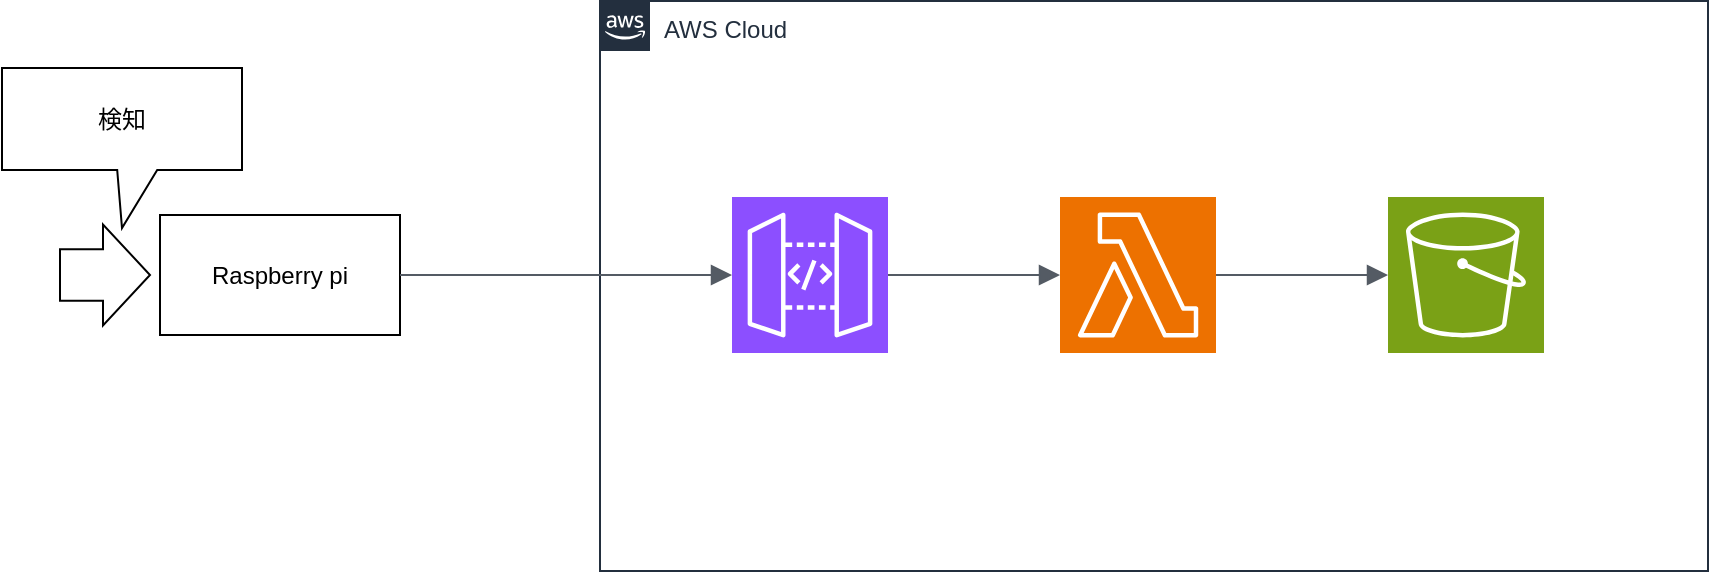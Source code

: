 <mxfile version="24.7.7">
  <diagram name="ページ1" id="2bz06DOQqjxcS4X_Hx0f">
    <mxGraphModel dx="517" dy="2011" grid="0" gridSize="10" guides="1" tooltips="1" connect="1" arrows="1" fold="1" page="0" pageScale="1" pageWidth="827" pageHeight="1169" math="0" shadow="0">
      <root>
        <mxCell id="0" />
        <mxCell id="1" parent="0" />
        <mxCell id="OsVPCbcsclZ9nk15sfq9-4" value="Raspberry pi" style="rounded=0;whiteSpace=wrap;html=1;direction=east;" parent="1" vertex="1">
          <mxGeometry x="404" y="-295.5" width="120" height="60" as="geometry" />
        </mxCell>
        <mxCell id="OsVPCbcsclZ9nk15sfq9-5" value="AWS Cloud" style="points=[[0,0],[0.25,0],[0.5,0],[0.75,0],[1,0],[1,0.25],[1,0.5],[1,0.75],[1,1],[0.75,1],[0.5,1],[0.25,1],[0,1],[0,0.75],[0,0.5],[0,0.25]];outlineConnect=0;gradientColor=none;html=1;whiteSpace=wrap;fontSize=12;fontStyle=0;container=1;pointerEvents=0;collapsible=0;recursiveResize=0;shape=mxgraph.aws4.group;grIcon=mxgraph.aws4.group_aws_cloud_alt;strokeColor=#232F3E;fillColor=none;verticalAlign=top;align=left;spacingLeft=30;fontColor=#232F3E;dashed=0;" parent="1" vertex="1">
          <mxGeometry x="624" y="-402.5" width="554" height="285" as="geometry" />
        </mxCell>
        <mxCell id="OsVPCbcsclZ9nk15sfq9-8" value="" style="sketch=0;points=[[0,0,0],[0.25,0,0],[0.5,0,0],[0.75,0,0],[1,0,0],[0,1,0],[0.25,1,0],[0.5,1,0],[0.75,1,0],[1,1,0],[0,0.25,0],[0,0.5,0],[0,0.75,0],[1,0.25,0],[1,0.5,0],[1,0.75,0]];outlineConnect=0;fontColor=#232F3E;fillColor=#8C4FFF;strokeColor=#ffffff;dashed=0;verticalLabelPosition=bottom;verticalAlign=top;align=center;html=1;fontSize=12;fontStyle=0;aspect=fixed;shape=mxgraph.aws4.resourceIcon;resIcon=mxgraph.aws4.api_gateway;" parent="OsVPCbcsclZ9nk15sfq9-5" vertex="1">
          <mxGeometry x="66" y="98" width="78" height="78" as="geometry" />
        </mxCell>
        <mxCell id="OsVPCbcsclZ9nk15sfq9-9" value="" style="sketch=0;points=[[0,0,0],[0.25,0,0],[0.5,0,0],[0.75,0,0],[1,0,0],[0,1,0],[0.25,1,0],[0.5,1,0],[0.75,1,0],[1,1,0],[0,0.25,0],[0,0.5,0],[0,0.75,0],[1,0.25,0],[1,0.5,0],[1,0.75,0]];outlineConnect=0;fontColor=#232F3E;fillColor=#ED7100;strokeColor=#ffffff;dashed=0;verticalLabelPosition=bottom;verticalAlign=top;align=center;html=1;fontSize=12;fontStyle=0;aspect=fixed;shape=mxgraph.aws4.resourceIcon;resIcon=mxgraph.aws4.lambda;" parent="OsVPCbcsclZ9nk15sfq9-5" vertex="1">
          <mxGeometry x="230" y="98" width="78" height="78" as="geometry" />
        </mxCell>
        <mxCell id="OsVPCbcsclZ9nk15sfq9-10" value="" style="sketch=0;points=[[0,0,0],[0.25,0,0],[0.5,0,0],[0.75,0,0],[1,0,0],[0,1,0],[0.25,1,0],[0.5,1,0],[0.75,1,0],[1,1,0],[0,0.25,0],[0,0.5,0],[0,0.75,0],[1,0.25,0],[1,0.5,0],[1,0.75,0]];outlineConnect=0;fontColor=#232F3E;fillColor=#7AA116;strokeColor=#ffffff;dashed=0;verticalLabelPosition=bottom;verticalAlign=top;align=center;html=1;fontSize=12;fontStyle=0;aspect=fixed;shape=mxgraph.aws4.resourceIcon;resIcon=mxgraph.aws4.s3;" parent="OsVPCbcsclZ9nk15sfq9-5" vertex="1">
          <mxGeometry x="394" y="98" width="78" height="78" as="geometry" />
        </mxCell>
        <mxCell id="04KN84mdgKp82XxdjJGK-1" value="" style="edgeStyle=orthogonalEdgeStyle;html=1;endArrow=block;elbow=vertical;startArrow=none;endFill=1;strokeColor=#545B64;rounded=0;fontSize=12;startSize=8;endSize=8;curved=1;exitX=1;exitY=0.5;exitDx=0;exitDy=0;exitPerimeter=0;entryX=0;entryY=0.5;entryDx=0;entryDy=0;entryPerimeter=0;" edge="1" parent="OsVPCbcsclZ9nk15sfq9-5" source="OsVPCbcsclZ9nk15sfq9-8" target="OsVPCbcsclZ9nk15sfq9-9">
          <mxGeometry width="100" relative="1" as="geometry">
            <mxPoint x="82" y="326.5" as="sourcePoint" />
            <mxPoint x="182" y="326.5" as="targetPoint" />
          </mxGeometry>
        </mxCell>
        <mxCell id="04KN84mdgKp82XxdjJGK-2" value="" style="edgeStyle=orthogonalEdgeStyle;html=1;endArrow=block;elbow=vertical;startArrow=none;endFill=1;strokeColor=#545B64;rounded=0;fontSize=12;startSize=8;endSize=8;curved=1;exitX=1;exitY=0.5;exitDx=0;exitDy=0;exitPerimeter=0;entryX=0;entryY=0.5;entryDx=0;entryDy=0;entryPerimeter=0;" edge="1" parent="OsVPCbcsclZ9nk15sfq9-5" source="OsVPCbcsclZ9nk15sfq9-9" target="OsVPCbcsclZ9nk15sfq9-10">
          <mxGeometry width="100" relative="1" as="geometry">
            <mxPoint x="245" y="273.5" as="sourcePoint" />
            <mxPoint x="345" y="273.5" as="targetPoint" />
          </mxGeometry>
        </mxCell>
        <mxCell id="OsVPCbcsclZ9nk15sfq9-12" value="" style="edgeStyle=orthogonalEdgeStyle;html=1;endArrow=block;elbow=vertical;startArrow=none;endFill=1;strokeColor=#545B64;rounded=0;fontSize=12;startSize=8;endSize=8;curved=1;exitX=1;exitY=0.5;exitDx=0;exitDy=0;entryX=0;entryY=0.5;entryDx=0;entryDy=0;entryPerimeter=0;" parent="1" source="OsVPCbcsclZ9nk15sfq9-4" target="OsVPCbcsclZ9nk15sfq9-8" edge="1">
          <mxGeometry width="100" relative="1" as="geometry">
            <mxPoint x="524" y="-229" as="sourcePoint" />
            <mxPoint x="624" y="-229" as="targetPoint" />
          </mxGeometry>
        </mxCell>
        <mxCell id="OsVPCbcsclZ9nk15sfq9-13" value="" style="html=1;shadow=0;dashed=0;align=center;verticalAlign=middle;shape=mxgraph.arrows2.arrow;dy=0.49;dx=23.5;notch=0;" parent="1" vertex="1">
          <mxGeometry x="354" y="-290.75" width="45" height="50.5" as="geometry" />
        </mxCell>
        <mxCell id="OsVPCbcsclZ9nk15sfq9-15" value="検知" style="shape=callout;whiteSpace=wrap;html=1;perimeter=calloutPerimeter;size=29;position=0.48;" parent="1" vertex="1">
          <mxGeometry x="325" y="-369" width="120" height="80" as="geometry" />
        </mxCell>
      </root>
    </mxGraphModel>
  </diagram>
</mxfile>
